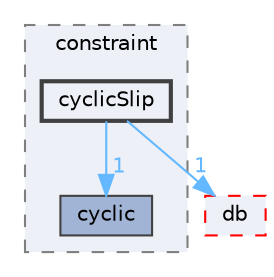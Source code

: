 digraph "src/OpenFOAM/meshes/polyMesh/polyPatches/constraint/cyclicSlip"
{
 // LATEX_PDF_SIZE
  bgcolor="transparent";
  edge [fontname=Helvetica,fontsize=10,labelfontname=Helvetica,labelfontsize=10];
  node [fontname=Helvetica,fontsize=10,shape=box,height=0.2,width=0.4];
  compound=true
  subgraph clusterdir_09b4360db181b1c37726382a34e0210b {
    graph [ bgcolor="#edf0f7", pencolor="grey50", label="constraint", fontname=Helvetica,fontsize=10 style="filled,dashed", URL="dir_09b4360db181b1c37726382a34e0210b.html",tooltip=""]
  dir_f10e1feb71bd2aac359683c9b11c6603 [label="cyclic", fillcolor="#a2b4d6", color="grey25", style="filled", URL="dir_f10e1feb71bd2aac359683c9b11c6603.html",tooltip=""];
  dir_d4fe226ff96edcf70561bfa24c4ace15 [label="cyclicSlip", fillcolor="#edf0f7", color="grey25", style="filled,bold", URL="dir_d4fe226ff96edcf70561bfa24c4ace15.html",tooltip=""];
  }
  dir_63c634f7a7cfd679ac26c67fb30fc32f [label="db", fillcolor="#edf0f7", color="red", style="filled,dashed", URL="dir_63c634f7a7cfd679ac26c67fb30fc32f.html",tooltip=""];
  dir_d4fe226ff96edcf70561bfa24c4ace15->dir_63c634f7a7cfd679ac26c67fb30fc32f [headlabel="1", labeldistance=1.5 headhref="dir_000794_000817.html" href="dir_000794_000817.html" color="steelblue1" fontcolor="steelblue1"];
  dir_d4fe226ff96edcf70561bfa24c4ace15->dir_f10e1feb71bd2aac359683c9b11c6603 [headlabel="1", labeldistance=1.5 headhref="dir_000794_000762.html" href="dir_000794_000762.html" color="steelblue1" fontcolor="steelblue1"];
}
